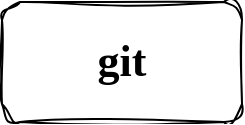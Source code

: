 <mxfile version="21.6.8" type="github">
  <diagram name="第 1 页" id="e12LFeqs-pdkBqWdCESa">
    <mxGraphModel dx="954" dy="540" grid="1" gridSize="10" guides="1" tooltips="1" connect="1" arrows="1" fold="1" page="1" pageScale="1" pageWidth="827" pageHeight="1169" math="0" shadow="0">
      <root>
        <mxCell id="0" />
        <mxCell id="1" parent="0" />
        <mxCell id="Li8CCWhhBAIJttWH2uPM-1" value="&lt;b&gt;&lt;font style=&quot;font-size: 22px;&quot; face=&quot;Times New Roman&quot;&gt;git&lt;/font&gt;&lt;/b&gt;" style="rounded=1;whiteSpace=wrap;html=1;sketch=1;curveFitting=1;jiggle=2;" vertex="1" parent="1">
          <mxGeometry x="110" y="190" width="120" height="60" as="geometry" />
        </mxCell>
      </root>
    </mxGraphModel>
  </diagram>
</mxfile>
